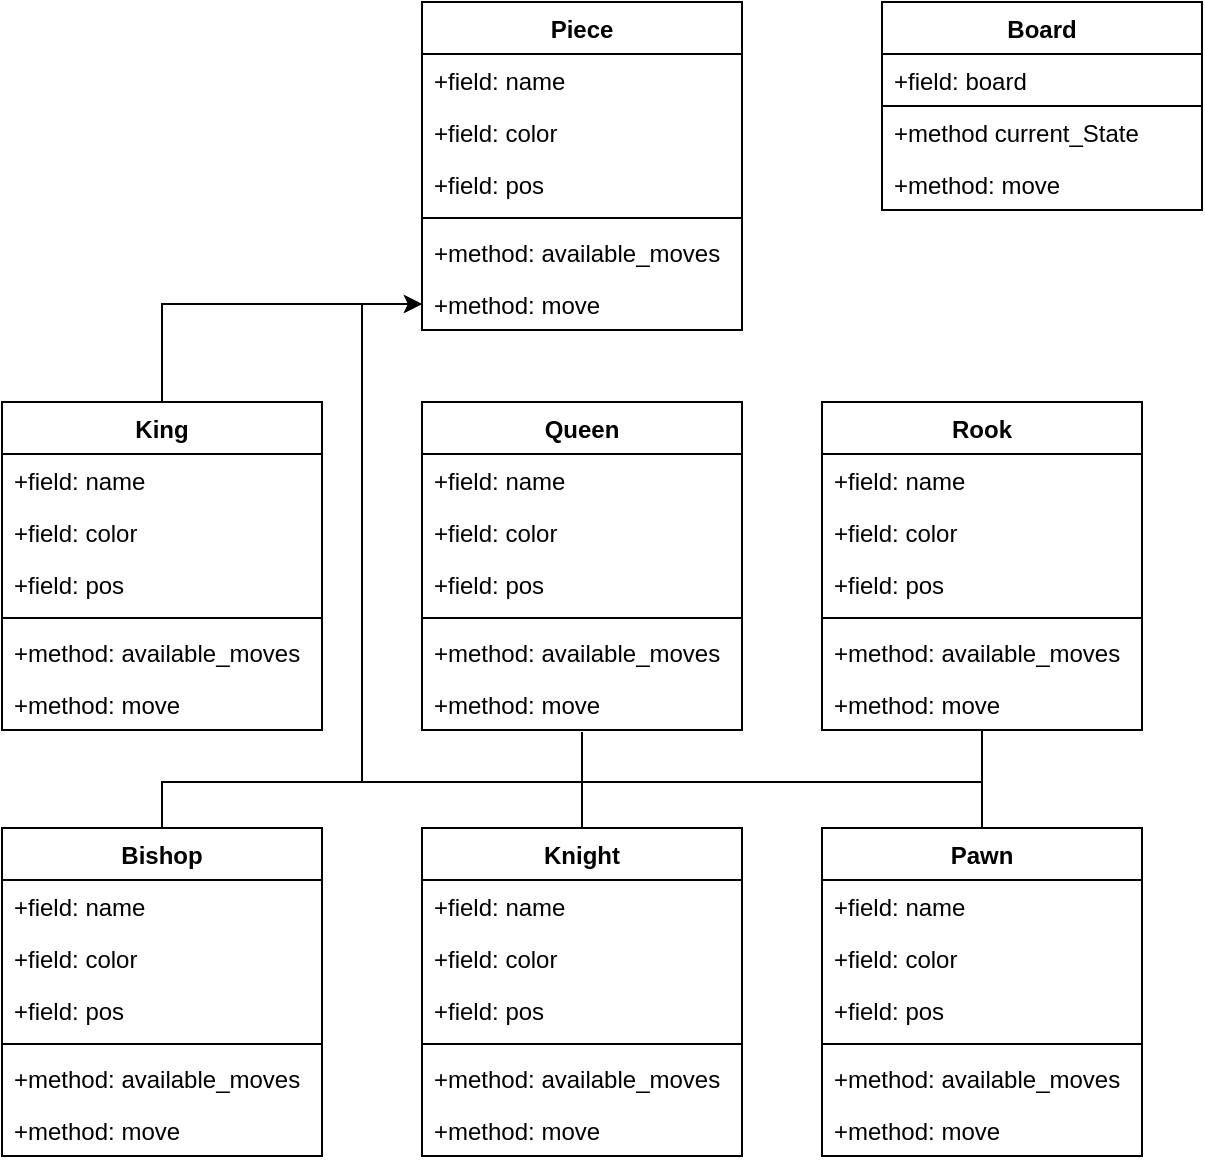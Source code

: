 <mxfile version="21.3.2" type="device">
  <diagram id="C5RBs43oDa-KdzZeNtuy" name="Page-1">
    <mxGraphModel dx="1391" dy="738" grid="1" gridSize="10" guides="1" tooltips="1" connect="1" arrows="1" fold="1" page="1" pageScale="1" pageWidth="827" pageHeight="1169" math="0" shadow="0">
      <root>
        <mxCell id="WIyWlLk6GJQsqaUBKTNV-0" />
        <mxCell id="WIyWlLk6GJQsqaUBKTNV-1" parent="WIyWlLk6GJQsqaUBKTNV-0" />
        <mxCell id="hnld6J4qSKMDyMqWnXTM-0" value="Board&lt;br&gt;" style="swimlane;fontStyle=1;align=center;verticalAlign=top;childLayout=stackLayout;horizontal=1;startSize=26;horizontalStack=0;resizeParent=1;resizeParentMax=0;resizeLast=0;collapsible=1;marginBottom=0;whiteSpace=wrap;html=1;swimlaneLine=1;" vertex="1" parent="WIyWlLk6GJQsqaUBKTNV-1">
          <mxGeometry x="640" y="90" width="160" height="104" as="geometry" />
        </mxCell>
        <mxCell id="hnld6J4qSKMDyMqWnXTM-6" value="+field: board" style="text;strokeColor=default;fillColor=none;align=left;verticalAlign=top;spacingLeft=4;spacingRight=4;overflow=hidden;rotatable=0;points=[[0,0.5],[1,0.5]];portConstraint=eastwest;whiteSpace=wrap;html=1;" vertex="1" parent="hnld6J4qSKMDyMqWnXTM-0">
          <mxGeometry y="26" width="160" height="26" as="geometry" />
        </mxCell>
        <mxCell id="hnld6J4qSKMDyMqWnXTM-9" value="+method current_State" style="text;strokeColor=none;fillColor=none;align=left;verticalAlign=top;spacingLeft=4;spacingRight=4;overflow=hidden;rotatable=0;points=[[0,0.5],[1,0.5]];portConstraint=eastwest;whiteSpace=wrap;html=1;" vertex="1" parent="hnld6J4qSKMDyMqWnXTM-0">
          <mxGeometry y="52" width="160" height="26" as="geometry" />
        </mxCell>
        <mxCell id="hnld6J4qSKMDyMqWnXTM-3" value="+method: move&lt;br&gt;" style="text;strokeColor=none;fillColor=none;align=left;verticalAlign=top;spacingLeft=4;spacingRight=4;overflow=hidden;rotatable=0;points=[[0,0.5],[1,0.5]];portConstraint=eastwest;whiteSpace=wrap;html=1;" vertex="1" parent="hnld6J4qSKMDyMqWnXTM-0">
          <mxGeometry y="78" width="160" height="26" as="geometry" />
        </mxCell>
        <mxCell id="hnld6J4qSKMDyMqWnXTM-10" value="Piece" style="swimlane;fontStyle=1;align=center;verticalAlign=top;childLayout=stackLayout;horizontal=1;startSize=26;horizontalStack=0;resizeParent=1;resizeParentMax=0;resizeLast=0;collapsible=1;marginBottom=0;whiteSpace=wrap;html=1;" vertex="1" parent="WIyWlLk6GJQsqaUBKTNV-1">
          <mxGeometry x="410" y="90" width="160" height="164" as="geometry" />
        </mxCell>
        <mxCell id="hnld6J4qSKMDyMqWnXTM-11" value="+field: name" style="text;strokeColor=none;fillColor=none;align=left;verticalAlign=top;spacingLeft=4;spacingRight=4;overflow=hidden;rotatable=0;points=[[0,0.5],[1,0.5]];portConstraint=eastwest;whiteSpace=wrap;html=1;" vertex="1" parent="hnld6J4qSKMDyMqWnXTM-10">
          <mxGeometry y="26" width="160" height="26" as="geometry" />
        </mxCell>
        <mxCell id="hnld6J4qSKMDyMqWnXTM-15" value="+field: color" style="text;strokeColor=none;fillColor=none;align=left;verticalAlign=top;spacingLeft=4;spacingRight=4;overflow=hidden;rotatable=0;points=[[0,0.5],[1,0.5]];portConstraint=eastwest;whiteSpace=wrap;html=1;" vertex="1" parent="hnld6J4qSKMDyMqWnXTM-10">
          <mxGeometry y="52" width="160" height="26" as="geometry" />
        </mxCell>
        <mxCell id="hnld6J4qSKMDyMqWnXTM-18" value="+field: pos" style="text;strokeColor=none;fillColor=none;align=left;verticalAlign=top;spacingLeft=4;spacingRight=4;overflow=hidden;rotatable=0;points=[[0,0.5],[1,0.5]];portConstraint=eastwest;whiteSpace=wrap;html=1;" vertex="1" parent="hnld6J4qSKMDyMqWnXTM-10">
          <mxGeometry y="78" width="160" height="26" as="geometry" />
        </mxCell>
        <mxCell id="hnld6J4qSKMDyMqWnXTM-12" value="" style="line;strokeWidth=1;fillColor=none;align=left;verticalAlign=middle;spacingTop=-1;spacingLeft=3;spacingRight=3;rotatable=0;labelPosition=right;points=[];portConstraint=eastwest;strokeColor=inherit;" vertex="1" parent="hnld6J4qSKMDyMqWnXTM-10">
          <mxGeometry y="104" width="160" height="8" as="geometry" />
        </mxCell>
        <mxCell id="hnld6J4qSKMDyMqWnXTM-13" value="+method: available_moves" style="text;strokeColor=none;fillColor=none;align=left;verticalAlign=top;spacingLeft=4;spacingRight=4;overflow=hidden;rotatable=0;points=[[0,0.5],[1,0.5]];portConstraint=eastwest;whiteSpace=wrap;html=1;" vertex="1" parent="hnld6J4qSKMDyMqWnXTM-10">
          <mxGeometry y="112" width="160" height="26" as="geometry" />
        </mxCell>
        <mxCell id="hnld6J4qSKMDyMqWnXTM-17" value="+method: move" style="text;strokeColor=none;fillColor=none;align=left;verticalAlign=top;spacingLeft=4;spacingRight=4;overflow=hidden;rotatable=0;points=[[0,0.5],[1,0.5]];portConstraint=eastwest;whiteSpace=wrap;html=1;" vertex="1" parent="hnld6J4qSKMDyMqWnXTM-10">
          <mxGeometry y="138" width="160" height="26" as="geometry" />
        </mxCell>
        <mxCell id="hnld6J4qSKMDyMqWnXTM-27" value="King" style="swimlane;fontStyle=1;align=center;verticalAlign=top;childLayout=stackLayout;horizontal=1;startSize=26;horizontalStack=0;resizeParent=1;resizeParentMax=0;resizeLast=0;collapsible=1;marginBottom=0;whiteSpace=wrap;html=1;" vertex="1" parent="WIyWlLk6GJQsqaUBKTNV-1">
          <mxGeometry x="200" y="290" width="160" height="164" as="geometry" />
        </mxCell>
        <mxCell id="hnld6J4qSKMDyMqWnXTM-28" value="+field: name" style="text;strokeColor=none;fillColor=none;align=left;verticalAlign=top;spacingLeft=4;spacingRight=4;overflow=hidden;rotatable=0;points=[[0,0.5],[1,0.5]];portConstraint=eastwest;whiteSpace=wrap;html=1;" vertex="1" parent="hnld6J4qSKMDyMqWnXTM-27">
          <mxGeometry y="26" width="160" height="26" as="geometry" />
        </mxCell>
        <mxCell id="hnld6J4qSKMDyMqWnXTM-29" value="+field: color" style="text;strokeColor=none;fillColor=none;align=left;verticalAlign=top;spacingLeft=4;spacingRight=4;overflow=hidden;rotatable=0;points=[[0,0.5],[1,0.5]];portConstraint=eastwest;whiteSpace=wrap;html=1;" vertex="1" parent="hnld6J4qSKMDyMqWnXTM-27">
          <mxGeometry y="52" width="160" height="26" as="geometry" />
        </mxCell>
        <mxCell id="hnld6J4qSKMDyMqWnXTM-30" value="+field: pos" style="text;strokeColor=none;fillColor=none;align=left;verticalAlign=top;spacingLeft=4;spacingRight=4;overflow=hidden;rotatable=0;points=[[0,0.5],[1,0.5]];portConstraint=eastwest;whiteSpace=wrap;html=1;" vertex="1" parent="hnld6J4qSKMDyMqWnXTM-27">
          <mxGeometry y="78" width="160" height="26" as="geometry" />
        </mxCell>
        <mxCell id="hnld6J4qSKMDyMqWnXTM-31" value="" style="line;strokeWidth=1;fillColor=none;align=left;verticalAlign=middle;spacingTop=-1;spacingLeft=3;spacingRight=3;rotatable=0;labelPosition=right;points=[];portConstraint=eastwest;strokeColor=inherit;" vertex="1" parent="hnld6J4qSKMDyMqWnXTM-27">
          <mxGeometry y="104" width="160" height="8" as="geometry" />
        </mxCell>
        <mxCell id="hnld6J4qSKMDyMqWnXTM-32" value="+method: available_moves" style="text;strokeColor=none;fillColor=none;align=left;verticalAlign=top;spacingLeft=4;spacingRight=4;overflow=hidden;rotatable=0;points=[[0,0.5],[1,0.5]];portConstraint=eastwest;whiteSpace=wrap;html=1;" vertex="1" parent="hnld6J4qSKMDyMqWnXTM-27">
          <mxGeometry y="112" width="160" height="26" as="geometry" />
        </mxCell>
        <mxCell id="hnld6J4qSKMDyMqWnXTM-33" value="+method: move" style="text;strokeColor=none;fillColor=none;align=left;verticalAlign=top;spacingLeft=4;spacingRight=4;overflow=hidden;rotatable=0;points=[[0,0.5],[1,0.5]];portConstraint=eastwest;whiteSpace=wrap;html=1;" vertex="1" parent="hnld6J4qSKMDyMqWnXTM-27">
          <mxGeometry y="138" width="160" height="26" as="geometry" />
        </mxCell>
        <mxCell id="hnld6J4qSKMDyMqWnXTM-34" value="Queen" style="swimlane;fontStyle=1;align=center;verticalAlign=top;childLayout=stackLayout;horizontal=1;startSize=26;horizontalStack=0;resizeParent=1;resizeParentMax=0;resizeLast=0;collapsible=1;marginBottom=0;whiteSpace=wrap;html=1;" vertex="1" parent="WIyWlLk6GJQsqaUBKTNV-1">
          <mxGeometry x="410" y="290" width="160" height="164" as="geometry" />
        </mxCell>
        <mxCell id="hnld6J4qSKMDyMqWnXTM-35" value="+field: name" style="text;strokeColor=none;fillColor=none;align=left;verticalAlign=top;spacingLeft=4;spacingRight=4;overflow=hidden;rotatable=0;points=[[0,0.5],[1,0.5]];portConstraint=eastwest;whiteSpace=wrap;html=1;" vertex="1" parent="hnld6J4qSKMDyMqWnXTM-34">
          <mxGeometry y="26" width="160" height="26" as="geometry" />
        </mxCell>
        <mxCell id="hnld6J4qSKMDyMqWnXTM-36" value="+field: color" style="text;strokeColor=none;fillColor=none;align=left;verticalAlign=top;spacingLeft=4;spacingRight=4;overflow=hidden;rotatable=0;points=[[0,0.5],[1,0.5]];portConstraint=eastwest;whiteSpace=wrap;html=1;" vertex="1" parent="hnld6J4qSKMDyMqWnXTM-34">
          <mxGeometry y="52" width="160" height="26" as="geometry" />
        </mxCell>
        <mxCell id="hnld6J4qSKMDyMqWnXTM-37" value="+field: pos" style="text;strokeColor=none;fillColor=none;align=left;verticalAlign=top;spacingLeft=4;spacingRight=4;overflow=hidden;rotatable=0;points=[[0,0.5],[1,0.5]];portConstraint=eastwest;whiteSpace=wrap;html=1;" vertex="1" parent="hnld6J4qSKMDyMqWnXTM-34">
          <mxGeometry y="78" width="160" height="26" as="geometry" />
        </mxCell>
        <mxCell id="hnld6J4qSKMDyMqWnXTM-38" value="" style="line;strokeWidth=1;fillColor=none;align=left;verticalAlign=middle;spacingTop=-1;spacingLeft=3;spacingRight=3;rotatable=0;labelPosition=right;points=[];portConstraint=eastwest;strokeColor=inherit;" vertex="1" parent="hnld6J4qSKMDyMqWnXTM-34">
          <mxGeometry y="104" width="160" height="8" as="geometry" />
        </mxCell>
        <mxCell id="hnld6J4qSKMDyMqWnXTM-39" value="+method: available_moves" style="text;strokeColor=none;fillColor=none;align=left;verticalAlign=top;spacingLeft=4;spacingRight=4;overflow=hidden;rotatable=0;points=[[0,0.5],[1,0.5]];portConstraint=eastwest;whiteSpace=wrap;html=1;" vertex="1" parent="hnld6J4qSKMDyMqWnXTM-34">
          <mxGeometry y="112" width="160" height="26" as="geometry" />
        </mxCell>
        <mxCell id="hnld6J4qSKMDyMqWnXTM-40" value="+method: move" style="text;strokeColor=none;fillColor=none;align=left;verticalAlign=top;spacingLeft=4;spacingRight=4;overflow=hidden;rotatable=0;points=[[0,0.5],[1,0.5]];portConstraint=eastwest;whiteSpace=wrap;html=1;" vertex="1" parent="hnld6J4qSKMDyMqWnXTM-34">
          <mxGeometry y="138" width="160" height="26" as="geometry" />
        </mxCell>
        <mxCell id="hnld6J4qSKMDyMqWnXTM-41" value="Rook&lt;br&gt;" style="swimlane;fontStyle=1;align=center;verticalAlign=top;childLayout=stackLayout;horizontal=1;startSize=26;horizontalStack=0;resizeParent=1;resizeParentMax=0;resizeLast=0;collapsible=1;marginBottom=0;whiteSpace=wrap;html=1;" vertex="1" parent="WIyWlLk6GJQsqaUBKTNV-1">
          <mxGeometry x="610" y="290" width="160" height="164" as="geometry" />
        </mxCell>
        <mxCell id="hnld6J4qSKMDyMqWnXTM-42" value="+field: name" style="text;strokeColor=none;fillColor=none;align=left;verticalAlign=top;spacingLeft=4;spacingRight=4;overflow=hidden;rotatable=0;points=[[0,0.5],[1,0.5]];portConstraint=eastwest;whiteSpace=wrap;html=1;" vertex="1" parent="hnld6J4qSKMDyMqWnXTM-41">
          <mxGeometry y="26" width="160" height="26" as="geometry" />
        </mxCell>
        <mxCell id="hnld6J4qSKMDyMqWnXTM-43" value="+field: color" style="text;strokeColor=none;fillColor=none;align=left;verticalAlign=top;spacingLeft=4;spacingRight=4;overflow=hidden;rotatable=0;points=[[0,0.5],[1,0.5]];portConstraint=eastwest;whiteSpace=wrap;html=1;" vertex="1" parent="hnld6J4qSKMDyMqWnXTM-41">
          <mxGeometry y="52" width="160" height="26" as="geometry" />
        </mxCell>
        <mxCell id="hnld6J4qSKMDyMqWnXTM-44" value="+field: pos" style="text;strokeColor=none;fillColor=none;align=left;verticalAlign=top;spacingLeft=4;spacingRight=4;overflow=hidden;rotatable=0;points=[[0,0.5],[1,0.5]];portConstraint=eastwest;whiteSpace=wrap;html=1;" vertex="1" parent="hnld6J4qSKMDyMqWnXTM-41">
          <mxGeometry y="78" width="160" height="26" as="geometry" />
        </mxCell>
        <mxCell id="hnld6J4qSKMDyMqWnXTM-45" value="" style="line;strokeWidth=1;fillColor=none;align=left;verticalAlign=middle;spacingTop=-1;spacingLeft=3;spacingRight=3;rotatable=0;labelPosition=right;points=[];portConstraint=eastwest;strokeColor=inherit;" vertex="1" parent="hnld6J4qSKMDyMqWnXTM-41">
          <mxGeometry y="104" width="160" height="8" as="geometry" />
        </mxCell>
        <mxCell id="hnld6J4qSKMDyMqWnXTM-46" value="+method: available_moves" style="text;strokeColor=none;fillColor=none;align=left;verticalAlign=top;spacingLeft=4;spacingRight=4;overflow=hidden;rotatable=0;points=[[0,0.5],[1,0.5]];portConstraint=eastwest;whiteSpace=wrap;html=1;" vertex="1" parent="hnld6J4qSKMDyMqWnXTM-41">
          <mxGeometry y="112" width="160" height="26" as="geometry" />
        </mxCell>
        <mxCell id="hnld6J4qSKMDyMqWnXTM-47" value="+method: move" style="text;strokeColor=none;fillColor=none;align=left;verticalAlign=top;spacingLeft=4;spacingRight=4;overflow=hidden;rotatable=0;points=[[0,0.5],[1,0.5]];portConstraint=eastwest;whiteSpace=wrap;html=1;" vertex="1" parent="hnld6J4qSKMDyMqWnXTM-41">
          <mxGeometry y="138" width="160" height="26" as="geometry" />
        </mxCell>
        <mxCell id="hnld6J4qSKMDyMqWnXTM-48" value="Bishop&lt;br&gt;" style="swimlane;fontStyle=1;align=center;verticalAlign=top;childLayout=stackLayout;horizontal=1;startSize=26;horizontalStack=0;resizeParent=1;resizeParentMax=0;resizeLast=0;collapsible=1;marginBottom=0;whiteSpace=wrap;html=1;" vertex="1" parent="WIyWlLk6GJQsqaUBKTNV-1">
          <mxGeometry x="200" y="503" width="160" height="164" as="geometry" />
        </mxCell>
        <mxCell id="hnld6J4qSKMDyMqWnXTM-49" value="+field: name" style="text;strokeColor=none;fillColor=none;align=left;verticalAlign=top;spacingLeft=4;spacingRight=4;overflow=hidden;rotatable=0;points=[[0,0.5],[1,0.5]];portConstraint=eastwest;whiteSpace=wrap;html=1;" vertex="1" parent="hnld6J4qSKMDyMqWnXTM-48">
          <mxGeometry y="26" width="160" height="26" as="geometry" />
        </mxCell>
        <mxCell id="hnld6J4qSKMDyMqWnXTM-50" value="+field: color" style="text;strokeColor=none;fillColor=none;align=left;verticalAlign=top;spacingLeft=4;spacingRight=4;overflow=hidden;rotatable=0;points=[[0,0.5],[1,0.5]];portConstraint=eastwest;whiteSpace=wrap;html=1;" vertex="1" parent="hnld6J4qSKMDyMqWnXTM-48">
          <mxGeometry y="52" width="160" height="26" as="geometry" />
        </mxCell>
        <mxCell id="hnld6J4qSKMDyMqWnXTM-51" value="+field: pos" style="text;strokeColor=none;fillColor=none;align=left;verticalAlign=top;spacingLeft=4;spacingRight=4;overflow=hidden;rotatable=0;points=[[0,0.5],[1,0.5]];portConstraint=eastwest;whiteSpace=wrap;html=1;" vertex="1" parent="hnld6J4qSKMDyMqWnXTM-48">
          <mxGeometry y="78" width="160" height="26" as="geometry" />
        </mxCell>
        <mxCell id="hnld6J4qSKMDyMqWnXTM-52" value="" style="line;strokeWidth=1;fillColor=none;align=left;verticalAlign=middle;spacingTop=-1;spacingLeft=3;spacingRight=3;rotatable=0;labelPosition=right;points=[];portConstraint=eastwest;strokeColor=inherit;" vertex="1" parent="hnld6J4qSKMDyMqWnXTM-48">
          <mxGeometry y="104" width="160" height="8" as="geometry" />
        </mxCell>
        <mxCell id="hnld6J4qSKMDyMqWnXTM-53" value="+method: available_moves" style="text;strokeColor=none;fillColor=none;align=left;verticalAlign=top;spacingLeft=4;spacingRight=4;overflow=hidden;rotatable=0;points=[[0,0.5],[1,0.5]];portConstraint=eastwest;whiteSpace=wrap;html=1;" vertex="1" parent="hnld6J4qSKMDyMqWnXTM-48">
          <mxGeometry y="112" width="160" height="26" as="geometry" />
        </mxCell>
        <mxCell id="hnld6J4qSKMDyMqWnXTM-54" value="+method: move" style="text;strokeColor=none;fillColor=none;align=left;verticalAlign=top;spacingLeft=4;spacingRight=4;overflow=hidden;rotatable=0;points=[[0,0.5],[1,0.5]];portConstraint=eastwest;whiteSpace=wrap;html=1;" vertex="1" parent="hnld6J4qSKMDyMqWnXTM-48">
          <mxGeometry y="138" width="160" height="26" as="geometry" />
        </mxCell>
        <mxCell id="hnld6J4qSKMDyMqWnXTM-55" value="Knight&lt;br&gt;" style="swimlane;fontStyle=1;align=center;verticalAlign=top;childLayout=stackLayout;horizontal=1;startSize=26;horizontalStack=0;resizeParent=1;resizeParentMax=0;resizeLast=0;collapsible=1;marginBottom=0;whiteSpace=wrap;html=1;" vertex="1" parent="WIyWlLk6GJQsqaUBKTNV-1">
          <mxGeometry x="410" y="503" width="160" height="164" as="geometry" />
        </mxCell>
        <mxCell id="hnld6J4qSKMDyMqWnXTM-56" value="+field: name" style="text;strokeColor=none;fillColor=none;align=left;verticalAlign=top;spacingLeft=4;spacingRight=4;overflow=hidden;rotatable=0;points=[[0,0.5],[1,0.5]];portConstraint=eastwest;whiteSpace=wrap;html=1;" vertex="1" parent="hnld6J4qSKMDyMqWnXTM-55">
          <mxGeometry y="26" width="160" height="26" as="geometry" />
        </mxCell>
        <mxCell id="hnld6J4qSKMDyMqWnXTM-57" value="+field: color" style="text;strokeColor=none;fillColor=none;align=left;verticalAlign=top;spacingLeft=4;spacingRight=4;overflow=hidden;rotatable=0;points=[[0,0.5],[1,0.5]];portConstraint=eastwest;whiteSpace=wrap;html=1;" vertex="1" parent="hnld6J4qSKMDyMqWnXTM-55">
          <mxGeometry y="52" width="160" height="26" as="geometry" />
        </mxCell>
        <mxCell id="hnld6J4qSKMDyMqWnXTM-58" value="+field: pos" style="text;strokeColor=none;fillColor=none;align=left;verticalAlign=top;spacingLeft=4;spacingRight=4;overflow=hidden;rotatable=0;points=[[0,0.5],[1,0.5]];portConstraint=eastwest;whiteSpace=wrap;html=1;" vertex="1" parent="hnld6J4qSKMDyMqWnXTM-55">
          <mxGeometry y="78" width="160" height="26" as="geometry" />
        </mxCell>
        <mxCell id="hnld6J4qSKMDyMqWnXTM-59" value="" style="line;strokeWidth=1;fillColor=none;align=left;verticalAlign=middle;spacingTop=-1;spacingLeft=3;spacingRight=3;rotatable=0;labelPosition=right;points=[];portConstraint=eastwest;strokeColor=inherit;" vertex="1" parent="hnld6J4qSKMDyMqWnXTM-55">
          <mxGeometry y="104" width="160" height="8" as="geometry" />
        </mxCell>
        <mxCell id="hnld6J4qSKMDyMqWnXTM-60" value="+method: available_moves" style="text;strokeColor=none;fillColor=none;align=left;verticalAlign=top;spacingLeft=4;spacingRight=4;overflow=hidden;rotatable=0;points=[[0,0.5],[1,0.5]];portConstraint=eastwest;whiteSpace=wrap;html=1;" vertex="1" parent="hnld6J4qSKMDyMqWnXTM-55">
          <mxGeometry y="112" width="160" height="26" as="geometry" />
        </mxCell>
        <mxCell id="hnld6J4qSKMDyMqWnXTM-61" value="+method: move" style="text;strokeColor=none;fillColor=none;align=left;verticalAlign=top;spacingLeft=4;spacingRight=4;overflow=hidden;rotatable=0;points=[[0,0.5],[1,0.5]];portConstraint=eastwest;whiteSpace=wrap;html=1;" vertex="1" parent="hnld6J4qSKMDyMqWnXTM-55">
          <mxGeometry y="138" width="160" height="26" as="geometry" />
        </mxCell>
        <mxCell id="hnld6J4qSKMDyMqWnXTM-62" value="Pawn" style="swimlane;fontStyle=1;align=center;verticalAlign=top;childLayout=stackLayout;horizontal=1;startSize=26;horizontalStack=0;resizeParent=1;resizeParentMax=0;resizeLast=0;collapsible=1;marginBottom=0;whiteSpace=wrap;html=1;" vertex="1" parent="WIyWlLk6GJQsqaUBKTNV-1">
          <mxGeometry x="610" y="503" width="160" height="164" as="geometry" />
        </mxCell>
        <mxCell id="hnld6J4qSKMDyMqWnXTM-63" value="+field: name" style="text;strokeColor=none;fillColor=none;align=left;verticalAlign=top;spacingLeft=4;spacingRight=4;overflow=hidden;rotatable=0;points=[[0,0.5],[1,0.5]];portConstraint=eastwest;whiteSpace=wrap;html=1;" vertex="1" parent="hnld6J4qSKMDyMqWnXTM-62">
          <mxGeometry y="26" width="160" height="26" as="geometry" />
        </mxCell>
        <mxCell id="hnld6J4qSKMDyMqWnXTM-64" value="+field: color" style="text;strokeColor=none;fillColor=none;align=left;verticalAlign=top;spacingLeft=4;spacingRight=4;overflow=hidden;rotatable=0;points=[[0,0.5],[1,0.5]];portConstraint=eastwest;whiteSpace=wrap;html=1;" vertex="1" parent="hnld6J4qSKMDyMqWnXTM-62">
          <mxGeometry y="52" width="160" height="26" as="geometry" />
        </mxCell>
        <mxCell id="hnld6J4qSKMDyMqWnXTM-65" value="+field: pos" style="text;strokeColor=none;fillColor=none;align=left;verticalAlign=top;spacingLeft=4;spacingRight=4;overflow=hidden;rotatable=0;points=[[0,0.5],[1,0.5]];portConstraint=eastwest;whiteSpace=wrap;html=1;" vertex="1" parent="hnld6J4qSKMDyMqWnXTM-62">
          <mxGeometry y="78" width="160" height="26" as="geometry" />
        </mxCell>
        <mxCell id="hnld6J4qSKMDyMqWnXTM-66" value="" style="line;strokeWidth=1;fillColor=none;align=left;verticalAlign=middle;spacingTop=-1;spacingLeft=3;spacingRight=3;rotatable=0;labelPosition=right;points=[];portConstraint=eastwest;strokeColor=inherit;" vertex="1" parent="hnld6J4qSKMDyMqWnXTM-62">
          <mxGeometry y="104" width="160" height="8" as="geometry" />
        </mxCell>
        <mxCell id="hnld6J4qSKMDyMqWnXTM-67" value="+method: available_moves" style="text;strokeColor=none;fillColor=none;align=left;verticalAlign=top;spacingLeft=4;spacingRight=4;overflow=hidden;rotatable=0;points=[[0,0.5],[1,0.5]];portConstraint=eastwest;whiteSpace=wrap;html=1;" vertex="1" parent="hnld6J4qSKMDyMqWnXTM-62">
          <mxGeometry y="112" width="160" height="26" as="geometry" />
        </mxCell>
        <mxCell id="hnld6J4qSKMDyMqWnXTM-68" value="+method: move" style="text;strokeColor=none;fillColor=none;align=left;verticalAlign=top;spacingLeft=4;spacingRight=4;overflow=hidden;rotatable=0;points=[[0,0.5],[1,0.5]];portConstraint=eastwest;whiteSpace=wrap;html=1;" vertex="1" parent="hnld6J4qSKMDyMqWnXTM-62">
          <mxGeometry y="138" width="160" height="26" as="geometry" />
        </mxCell>
        <mxCell id="hnld6J4qSKMDyMqWnXTM-71" value="" style="endArrow=classic;html=1;rounded=0;entryX=0;entryY=0.5;entryDx=0;entryDy=0;" edge="1" parent="WIyWlLk6GJQsqaUBKTNV-1" target="hnld6J4qSKMDyMqWnXTM-17">
          <mxGeometry width="50" height="50" relative="1" as="geometry">
            <mxPoint x="280" y="290" as="sourcePoint" />
            <mxPoint x="330" y="240" as="targetPoint" />
            <Array as="points">
              <mxPoint x="280" y="241" />
            </Array>
          </mxGeometry>
        </mxCell>
        <mxCell id="hnld6J4qSKMDyMqWnXTM-72" value="" style="endArrow=classic;html=1;rounded=0;exitX=0.5;exitY=0;exitDx=0;exitDy=0;entryX=0;entryY=0.5;entryDx=0;entryDy=0;" edge="1" parent="WIyWlLk6GJQsqaUBKTNV-1" source="hnld6J4qSKMDyMqWnXTM-48" target="hnld6J4qSKMDyMqWnXTM-17">
          <mxGeometry width="50" height="50" relative="1" as="geometry">
            <mxPoint x="390" y="410" as="sourcePoint" />
            <mxPoint x="380" y="240" as="targetPoint" />
            <Array as="points">
              <mxPoint x="280" y="480" />
              <mxPoint x="380" y="480" />
              <mxPoint x="380" y="360" />
              <mxPoint x="380" y="241" />
            </Array>
          </mxGeometry>
        </mxCell>
        <mxCell id="hnld6J4qSKMDyMqWnXTM-73" value="" style="endArrow=none;html=1;rounded=0;exitX=0.5;exitY=0;exitDx=0;exitDy=0;" edge="1" parent="WIyWlLk6GJQsqaUBKTNV-1" source="hnld6J4qSKMDyMqWnXTM-55">
          <mxGeometry width="50" height="50" relative="1" as="geometry">
            <mxPoint x="480" y="500" as="sourcePoint" />
            <mxPoint x="380" y="480" as="targetPoint" />
            <Array as="points">
              <mxPoint x="490" y="480" />
            </Array>
          </mxGeometry>
        </mxCell>
        <mxCell id="hnld6J4qSKMDyMqWnXTM-74" value="" style="endArrow=none;html=1;rounded=0;exitX=0.5;exitY=0;exitDx=0;exitDy=0;" edge="1" parent="WIyWlLk6GJQsqaUBKTNV-1" source="hnld6J4qSKMDyMqWnXTM-62">
          <mxGeometry width="50" height="50" relative="1" as="geometry">
            <mxPoint x="390" y="410" as="sourcePoint" />
            <mxPoint x="490" y="480" as="targetPoint" />
            <Array as="points">
              <mxPoint x="690" y="480" />
            </Array>
          </mxGeometry>
        </mxCell>
        <mxCell id="hnld6J4qSKMDyMqWnXTM-75" value="" style="endArrow=none;html=1;rounded=0;entryX=0.5;entryY=1.038;entryDx=0;entryDy=0;entryPerimeter=0;" edge="1" parent="WIyWlLk6GJQsqaUBKTNV-1" target="hnld6J4qSKMDyMqWnXTM-40">
          <mxGeometry width="50" height="50" relative="1" as="geometry">
            <mxPoint x="490" y="480" as="sourcePoint" />
            <mxPoint x="490" y="460" as="targetPoint" />
            <Array as="points" />
          </mxGeometry>
        </mxCell>
        <mxCell id="hnld6J4qSKMDyMqWnXTM-76" value="" style="endArrow=none;html=1;rounded=0;entryX=0.5;entryY=1;entryDx=0;entryDy=0;entryPerimeter=0;" edge="1" parent="WIyWlLk6GJQsqaUBKTNV-1" target="hnld6J4qSKMDyMqWnXTM-47">
          <mxGeometry width="50" height="50" relative="1" as="geometry">
            <mxPoint x="690" y="480" as="sourcePoint" />
            <mxPoint x="440" y="360" as="targetPoint" />
          </mxGeometry>
        </mxCell>
      </root>
    </mxGraphModel>
  </diagram>
</mxfile>
